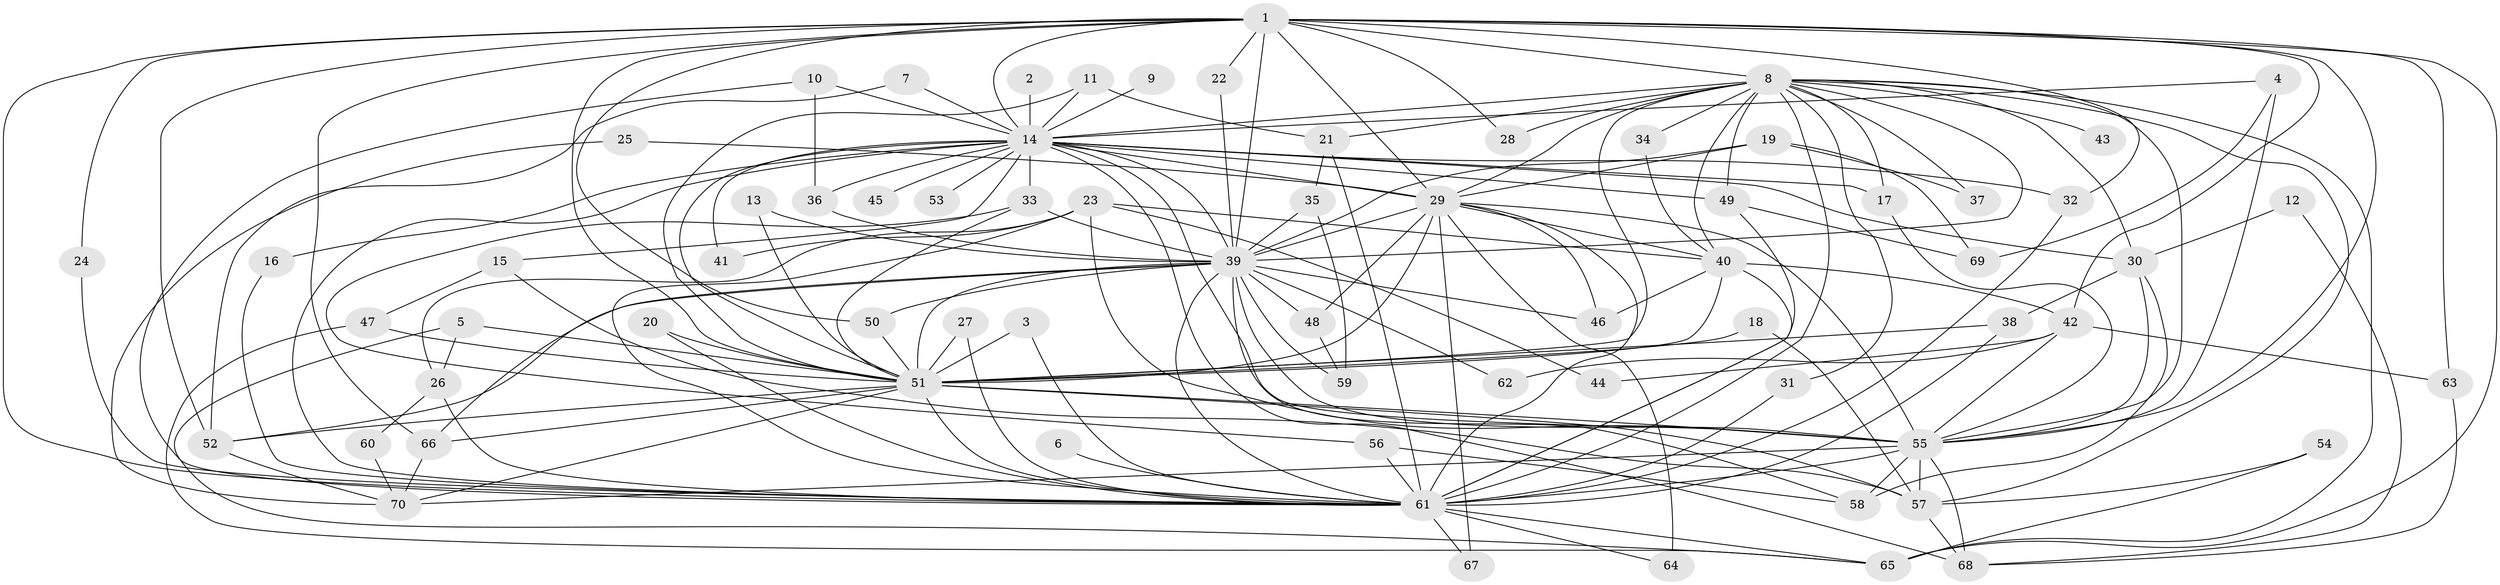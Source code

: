 // original degree distribution, {20: 0.008695652173913044, 14: 0.008695652173913044, 17: 0.008695652173913044, 16: 0.008695652173913044, 24: 0.008695652173913044, 23: 0.008695652173913044, 26: 0.008695652173913044, 32: 0.008695652173913044, 21: 0.008695652173913044, 34: 0.008695652173913044, 2: 0.5826086956521739, 6: 0.05217391304347826, 3: 0.20869565217391303, 8: 0.008695652173913044, 4: 0.034782608695652174, 7: 0.008695652173913044, 5: 0.017391304347826087}
// Generated by graph-tools (version 1.1) at 2025/36/03/04/25 23:36:35]
// undirected, 70 vertices, 174 edges
graph export_dot {
  node [color=gray90,style=filled];
  1;
  2;
  3;
  4;
  5;
  6;
  7;
  8;
  9;
  10;
  11;
  12;
  13;
  14;
  15;
  16;
  17;
  18;
  19;
  20;
  21;
  22;
  23;
  24;
  25;
  26;
  27;
  28;
  29;
  30;
  31;
  32;
  33;
  34;
  35;
  36;
  37;
  38;
  39;
  40;
  41;
  42;
  43;
  44;
  45;
  46;
  47;
  48;
  49;
  50;
  51;
  52;
  53;
  54;
  55;
  56;
  57;
  58;
  59;
  60;
  61;
  62;
  63;
  64;
  65;
  66;
  67;
  68;
  69;
  70;
  1 -- 8 [weight=1.0];
  1 -- 14 [weight=1.0];
  1 -- 22 [weight=1.0];
  1 -- 24 [weight=1.0];
  1 -- 28 [weight=1.0];
  1 -- 29 [weight=2.0];
  1 -- 32 [weight=1.0];
  1 -- 39 [weight=1.0];
  1 -- 42 [weight=1.0];
  1 -- 50 [weight=1.0];
  1 -- 51 [weight=3.0];
  1 -- 52 [weight=1.0];
  1 -- 55 [weight=2.0];
  1 -- 61 [weight=1.0];
  1 -- 63 [weight=1.0];
  1 -- 65 [weight=1.0];
  1 -- 66 [weight=1.0];
  2 -- 14 [weight=1.0];
  3 -- 51 [weight=1.0];
  3 -- 61 [weight=1.0];
  4 -- 14 [weight=1.0];
  4 -- 55 [weight=1.0];
  4 -- 69 [weight=1.0];
  5 -- 26 [weight=1.0];
  5 -- 51 [weight=1.0];
  5 -- 65 [weight=1.0];
  6 -- 61 [weight=1.0];
  7 -- 14 [weight=1.0];
  7 -- 52 [weight=1.0];
  8 -- 14 [weight=1.0];
  8 -- 17 [weight=1.0];
  8 -- 21 [weight=1.0];
  8 -- 28 [weight=1.0];
  8 -- 29 [weight=2.0];
  8 -- 30 [weight=1.0];
  8 -- 31 [weight=1.0];
  8 -- 34 [weight=1.0];
  8 -- 37 [weight=1.0];
  8 -- 39 [weight=1.0];
  8 -- 40 [weight=1.0];
  8 -- 43 [weight=1.0];
  8 -- 49 [weight=1.0];
  8 -- 51 [weight=2.0];
  8 -- 55 [weight=2.0];
  8 -- 57 [weight=1.0];
  8 -- 61 [weight=1.0];
  8 -- 65 [weight=1.0];
  9 -- 14 [weight=1.0];
  10 -- 14 [weight=1.0];
  10 -- 36 [weight=1.0];
  10 -- 61 [weight=1.0];
  11 -- 14 [weight=1.0];
  11 -- 21 [weight=1.0];
  11 -- 51 [weight=1.0];
  12 -- 30 [weight=1.0];
  12 -- 68 [weight=1.0];
  13 -- 39 [weight=1.0];
  13 -- 51 [weight=1.0];
  14 -- 15 [weight=1.0];
  14 -- 16 [weight=1.0];
  14 -- 17 [weight=1.0];
  14 -- 29 [weight=2.0];
  14 -- 30 [weight=1.0];
  14 -- 32 [weight=1.0];
  14 -- 33 [weight=1.0];
  14 -- 36 [weight=1.0];
  14 -- 39 [weight=1.0];
  14 -- 41 [weight=1.0];
  14 -- 45 [weight=1.0];
  14 -- 49 [weight=1.0];
  14 -- 51 [weight=2.0];
  14 -- 53 [weight=1.0];
  14 -- 55 [weight=1.0];
  14 -- 61 [weight=2.0];
  14 -- 68 [weight=1.0];
  15 -- 47 [weight=1.0];
  15 -- 57 [weight=1.0];
  16 -- 61 [weight=1.0];
  17 -- 55 [weight=1.0];
  18 -- 51 [weight=1.0];
  18 -- 57 [weight=1.0];
  19 -- 29 [weight=1.0];
  19 -- 37 [weight=1.0];
  19 -- 39 [weight=2.0];
  19 -- 69 [weight=1.0];
  20 -- 51 [weight=1.0];
  20 -- 61 [weight=1.0];
  21 -- 35 [weight=1.0];
  21 -- 61 [weight=1.0];
  22 -- 39 [weight=1.0];
  23 -- 26 [weight=1.0];
  23 -- 40 [weight=1.0];
  23 -- 41 [weight=1.0];
  23 -- 44 [weight=1.0];
  23 -- 55 [weight=1.0];
  23 -- 61 [weight=1.0];
  24 -- 61 [weight=1.0];
  25 -- 29 [weight=1.0];
  25 -- 70 [weight=1.0];
  26 -- 60 [weight=1.0];
  26 -- 61 [weight=1.0];
  27 -- 51 [weight=1.0];
  27 -- 61 [weight=1.0];
  29 -- 39 [weight=3.0];
  29 -- 40 [weight=1.0];
  29 -- 46 [weight=1.0];
  29 -- 48 [weight=2.0];
  29 -- 51 [weight=5.0];
  29 -- 55 [weight=2.0];
  29 -- 61 [weight=2.0];
  29 -- 64 [weight=1.0];
  29 -- 67 [weight=1.0];
  30 -- 38 [weight=1.0];
  30 -- 55 [weight=1.0];
  30 -- 58 [weight=1.0];
  31 -- 61 [weight=1.0];
  32 -- 61 [weight=1.0];
  33 -- 39 [weight=1.0];
  33 -- 51 [weight=1.0];
  33 -- 56 [weight=1.0];
  34 -- 40 [weight=1.0];
  35 -- 39 [weight=1.0];
  35 -- 59 [weight=1.0];
  36 -- 39 [weight=1.0];
  38 -- 51 [weight=1.0];
  38 -- 61 [weight=1.0];
  39 -- 46 [weight=1.0];
  39 -- 48 [weight=1.0];
  39 -- 50 [weight=1.0];
  39 -- 51 [weight=2.0];
  39 -- 52 [weight=2.0];
  39 -- 55 [weight=1.0];
  39 -- 58 [weight=1.0];
  39 -- 59 [weight=1.0];
  39 -- 61 [weight=1.0];
  39 -- 62 [weight=1.0];
  39 -- 66 [weight=1.0];
  40 -- 42 [weight=1.0];
  40 -- 46 [weight=1.0];
  40 -- 51 [weight=1.0];
  40 -- 61 [weight=1.0];
  42 -- 44 [weight=1.0];
  42 -- 55 [weight=1.0];
  42 -- 62 [weight=1.0];
  42 -- 63 [weight=1.0];
  47 -- 51 [weight=1.0];
  47 -- 65 [weight=1.0];
  48 -- 59 [weight=1.0];
  49 -- 61 [weight=1.0];
  49 -- 69 [weight=1.0];
  50 -- 51 [weight=1.0];
  51 -- 52 [weight=2.0];
  51 -- 55 [weight=2.0];
  51 -- 57 [weight=1.0];
  51 -- 61 [weight=2.0];
  51 -- 66 [weight=1.0];
  51 -- 70 [weight=1.0];
  52 -- 70 [weight=1.0];
  54 -- 57 [weight=1.0];
  54 -- 65 [weight=1.0];
  55 -- 57 [weight=1.0];
  55 -- 58 [weight=1.0];
  55 -- 61 [weight=5.0];
  55 -- 68 [weight=1.0];
  55 -- 70 [weight=1.0];
  56 -- 58 [weight=1.0];
  56 -- 61 [weight=1.0];
  57 -- 68 [weight=1.0];
  60 -- 70 [weight=1.0];
  61 -- 64 [weight=1.0];
  61 -- 65 [weight=1.0];
  61 -- 67 [weight=1.0];
  63 -- 68 [weight=1.0];
  66 -- 70 [weight=1.0];
}
